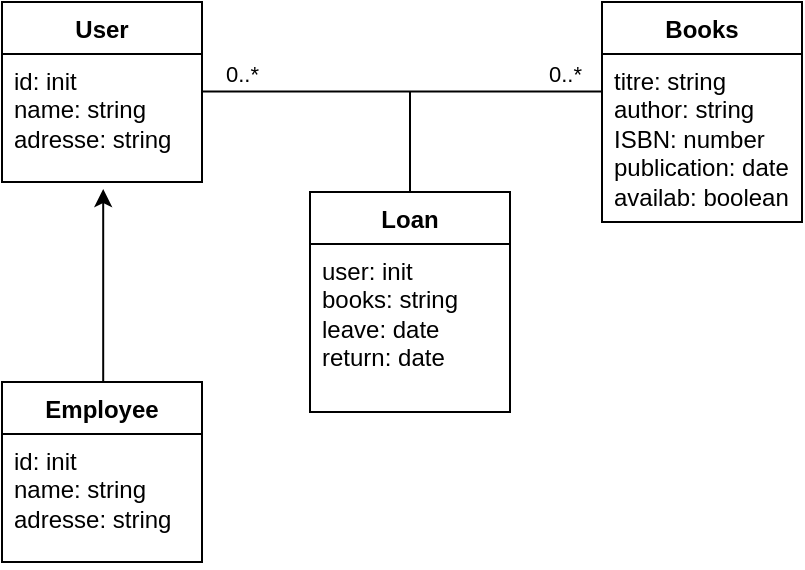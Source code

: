 <mxfile version="24.8.3">
  <diagram name="Page-1" id="8LlpkxljR0vGsw1OW878">
    <mxGraphModel dx="830" dy="442" grid="1" gridSize="10" guides="1" tooltips="1" connect="1" arrows="1" fold="1" page="1" pageScale="1" pageWidth="827" pageHeight="1169" math="0" shadow="0">
      <root>
        <mxCell id="0" />
        <mxCell id="1" parent="0" />
        <mxCell id="QFNxMk3k0w5GLrWbP9AM-1" value="User" style="swimlane;fontStyle=1;align=center;verticalAlign=top;childLayout=stackLayout;horizontal=1;startSize=26;horizontalStack=0;resizeParent=1;resizeParentMax=0;resizeLast=0;collapsible=1;marginBottom=0;whiteSpace=wrap;html=1;" vertex="1" parent="1">
          <mxGeometry x="210" y="110" width="100" height="90" as="geometry" />
        </mxCell>
        <mxCell id="QFNxMk3k0w5GLrWbP9AM-2" value="id: init&lt;div&gt;name: string&lt;/div&gt;&lt;div&gt;adresse: string&lt;/div&gt;" style="text;strokeColor=none;fillColor=none;align=left;verticalAlign=top;spacingLeft=4;spacingRight=4;overflow=hidden;rotatable=0;points=[[0,0.5],[1,0.5]];portConstraint=eastwest;whiteSpace=wrap;html=1;" vertex="1" parent="QFNxMk3k0w5GLrWbP9AM-1">
          <mxGeometry y="26" width="100" height="64" as="geometry" />
        </mxCell>
        <mxCell id="QFNxMk3k0w5GLrWbP9AM-5" value="Employee" style="swimlane;fontStyle=1;align=center;verticalAlign=top;childLayout=stackLayout;horizontal=1;startSize=26;horizontalStack=0;resizeParent=1;resizeParentMax=0;resizeLast=0;collapsible=1;marginBottom=0;whiteSpace=wrap;html=1;" vertex="1" parent="1">
          <mxGeometry x="210" y="300" width="100" height="90" as="geometry" />
        </mxCell>
        <mxCell id="QFNxMk3k0w5GLrWbP9AM-6" value="id: init&lt;div&gt;name: string&lt;/div&gt;&lt;div&gt;adresse: string&lt;/div&gt;" style="text;strokeColor=none;fillColor=none;align=left;verticalAlign=top;spacingLeft=4;spacingRight=4;overflow=hidden;rotatable=0;points=[[0,0.5],[1,0.5]];portConstraint=eastwest;whiteSpace=wrap;html=1;" vertex="1" parent="QFNxMk3k0w5GLrWbP9AM-5">
          <mxGeometry y="26" width="100" height="64" as="geometry" />
        </mxCell>
        <mxCell id="QFNxMk3k0w5GLrWbP9AM-10" value="Books" style="swimlane;fontStyle=1;align=center;verticalAlign=top;childLayout=stackLayout;horizontal=1;startSize=26;horizontalStack=0;resizeParent=1;resizeParentMax=0;resizeLast=0;collapsible=1;marginBottom=0;whiteSpace=wrap;html=1;" vertex="1" parent="1">
          <mxGeometry x="510" y="110" width="100" height="110" as="geometry" />
        </mxCell>
        <mxCell id="QFNxMk3k0w5GLrWbP9AM-11" value="titre: string&lt;div&gt;&lt;span style=&quot;background-color: initial;&quot;&gt;author: string&lt;/span&gt;&lt;/div&gt;&lt;div&gt;&lt;span style=&quot;background-color: initial;&quot;&gt;ISBN: number&lt;/span&gt;&lt;/div&gt;&lt;div&gt;&lt;span style=&quot;background-color: initial;&quot;&gt;publication: date&lt;/span&gt;&lt;/div&gt;&lt;div&gt;&lt;span style=&quot;background-color: initial;&quot;&gt;availab: boolean&lt;/span&gt;&lt;/div&gt;&lt;div&gt;&lt;br&gt;&lt;/div&gt;" style="text;strokeColor=none;fillColor=none;align=left;verticalAlign=top;spacingLeft=4;spacingRight=4;overflow=hidden;rotatable=0;points=[[0,0.5],[1,0.5]];portConstraint=eastwest;whiteSpace=wrap;html=1;" vertex="1" parent="QFNxMk3k0w5GLrWbP9AM-10">
          <mxGeometry y="26" width="100" height="84" as="geometry" />
        </mxCell>
        <mxCell id="QFNxMk3k0w5GLrWbP9AM-12" value="Loan" style="swimlane;fontStyle=1;align=center;verticalAlign=top;childLayout=stackLayout;horizontal=1;startSize=26;horizontalStack=0;resizeParent=1;resizeParentMax=0;resizeLast=0;collapsible=1;marginBottom=0;whiteSpace=wrap;html=1;" vertex="1" parent="1">
          <mxGeometry x="364" y="205" width="100" height="110" as="geometry" />
        </mxCell>
        <mxCell id="QFNxMk3k0w5GLrWbP9AM-13" value="user: init&lt;div&gt;books: string&lt;/div&gt;&lt;div&gt;leave: date&lt;/div&gt;&lt;div&gt;return: date&lt;/div&gt;" style="text;strokeColor=none;fillColor=none;align=left;verticalAlign=top;spacingLeft=4;spacingRight=4;overflow=hidden;rotatable=0;points=[[0,0.5],[1,0.5]];portConstraint=eastwest;whiteSpace=wrap;html=1;" vertex="1" parent="QFNxMk3k0w5GLrWbP9AM-12">
          <mxGeometry y="26" width="100" height="84" as="geometry" />
        </mxCell>
        <mxCell id="QFNxMk3k0w5GLrWbP9AM-14" style="edgeStyle=orthogonalEdgeStyle;rounded=0;orthogonalLoop=1;jettySize=auto;html=1;entryX=0.506;entryY=1.055;entryDx=0;entryDy=0;entryPerimeter=0;" edge="1" parent="1" source="QFNxMk3k0w5GLrWbP9AM-5" target="QFNxMk3k0w5GLrWbP9AM-2">
          <mxGeometry relative="1" as="geometry">
            <Array as="points">
              <mxPoint x="260" y="204" />
            </Array>
          </mxGeometry>
        </mxCell>
        <mxCell id="QFNxMk3k0w5GLrWbP9AM-15" value="" style="endArrow=none;html=1;edgeStyle=orthogonalEdgeStyle;rounded=0;" edge="1" parent="1">
          <mxGeometry relative="1" as="geometry">
            <mxPoint x="310" y="154.76" as="sourcePoint" />
            <mxPoint x="510" y="154.76" as="targetPoint" />
          </mxGeometry>
        </mxCell>
        <mxCell id="QFNxMk3k0w5GLrWbP9AM-16" value="0..*" style="edgeLabel;resizable=0;html=1;align=left;verticalAlign=bottom;" connectable="0" vertex="1" parent="QFNxMk3k0w5GLrWbP9AM-15">
          <mxGeometry x="-1" relative="1" as="geometry">
            <mxPoint x="10" as="offset" />
          </mxGeometry>
        </mxCell>
        <mxCell id="QFNxMk3k0w5GLrWbP9AM-17" value="0..*" style="edgeLabel;resizable=0;html=1;align=right;verticalAlign=bottom;" connectable="0" vertex="1" parent="QFNxMk3k0w5GLrWbP9AM-15">
          <mxGeometry x="1" relative="1" as="geometry">
            <mxPoint x="-10" as="offset" />
          </mxGeometry>
        </mxCell>
        <mxCell id="QFNxMk3k0w5GLrWbP9AM-18" value="" style="line;strokeWidth=1;fillColor=none;align=left;verticalAlign=middle;spacingTop=-1;spacingLeft=3;spacingRight=3;rotatable=0;labelPosition=right;points=[];portConstraint=eastwest;strokeColor=inherit;direction=south;" vertex="1" parent="1">
          <mxGeometry x="410" y="155" width="8" height="50" as="geometry" />
        </mxCell>
      </root>
    </mxGraphModel>
  </diagram>
</mxfile>
